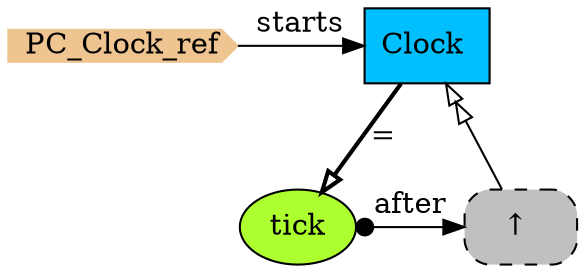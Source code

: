 digraph {
StartN_ [shape = cds,color=burlywood2,style=filled,height=.2,width=.2, label =PC_Clock_ref];
Clock [shape=box,fillcolor=deepskyblue,style = filled,label="Clock "];
RefClock [shape=rectangle,fillcolor=gray,style="rounded,filled,dashed",label="↑ "];
tick [shape=ellipse,fillcolor=greenyellow,style = filled,label="tick"];

{rank=same;RefClock,tick}
{rank=same;Clock,StartN_}

RefClock->Clock[arrowhead="normalnormal",fillcolor=white,label=" "];
StartN_->Clock[label="starts"];
Clock->tick[arrowhead="onormal",penwidth=2,label="="];
tick->RefClock[arrowtail=dot,dir=both,label="after"];
}